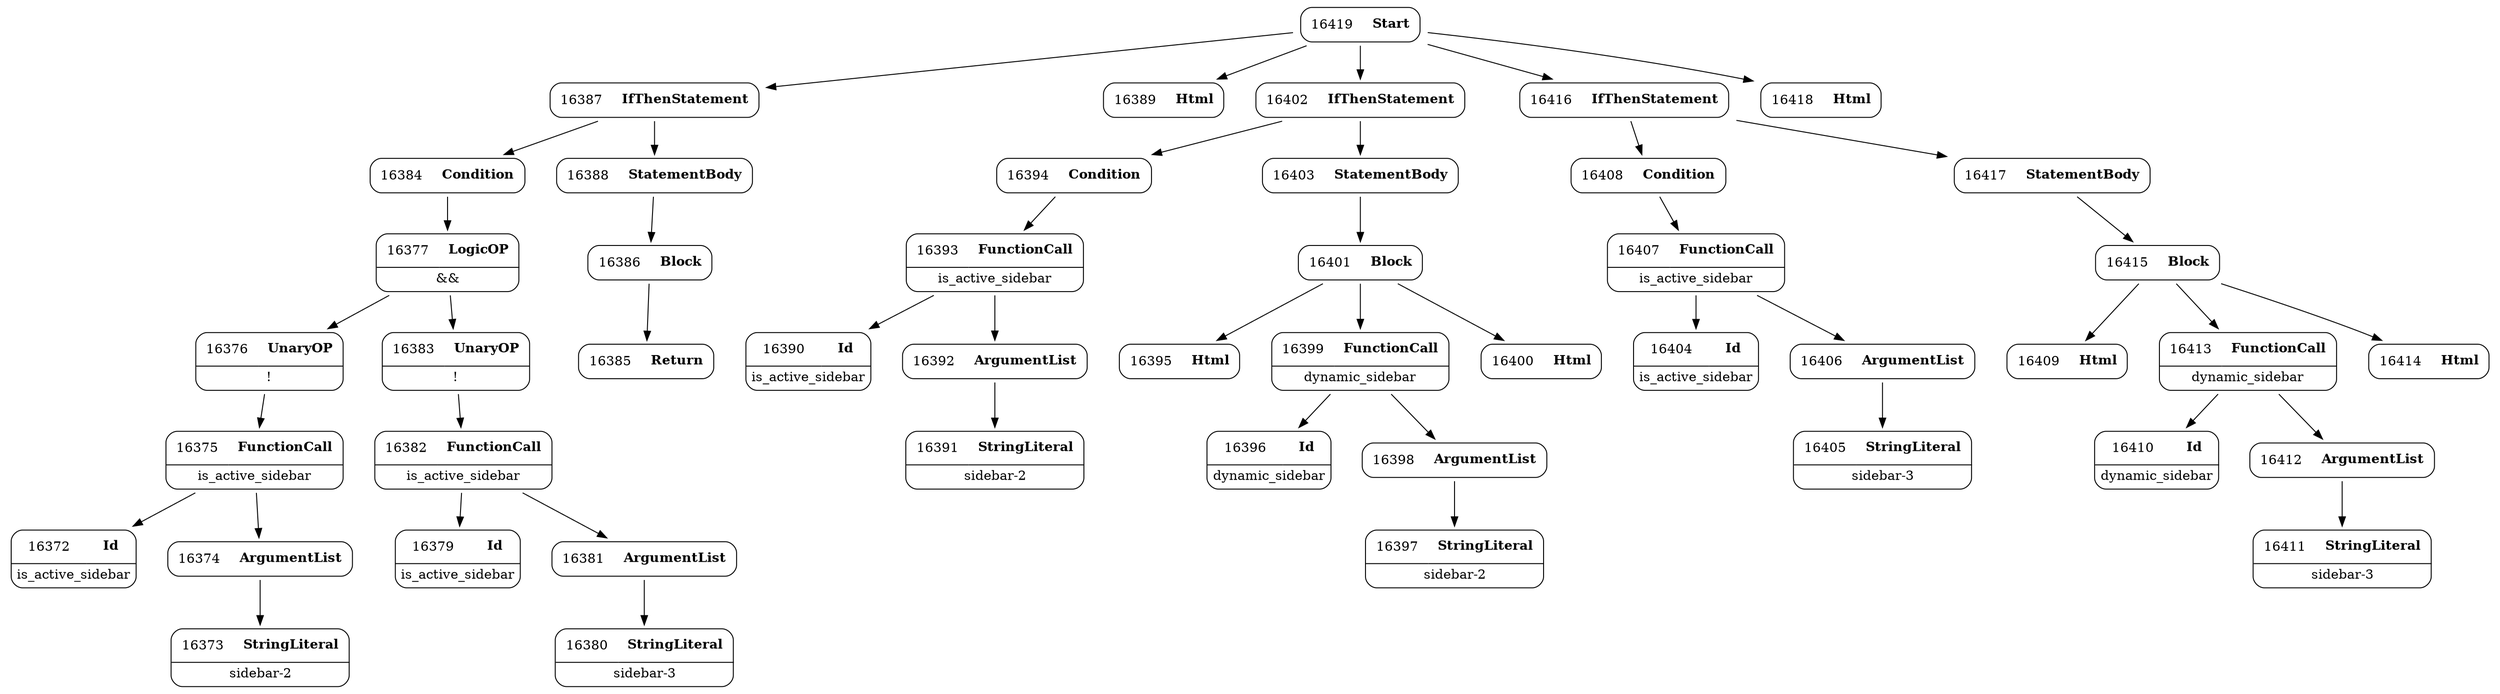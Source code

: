 digraph ast {
node [shape=none];
16384 [label=<<TABLE border='1' cellspacing='0' cellpadding='10' style='rounded' ><TR><TD border='0'>16384</TD><TD border='0'><B>Condition</B></TD></TR></TABLE>>];
16384 -> 16377 [weight=2];
16385 [label=<<TABLE border='1' cellspacing='0' cellpadding='10' style='rounded' ><TR><TD border='0'>16385</TD><TD border='0'><B>Return</B></TD></TR></TABLE>>];
16386 [label=<<TABLE border='1' cellspacing='0' cellpadding='10' style='rounded' ><TR><TD border='0'>16386</TD><TD border='0'><B>Block</B></TD></TR></TABLE>>];
16386 -> 16385 [weight=2];
16387 [label=<<TABLE border='1' cellspacing='0' cellpadding='10' style='rounded' ><TR><TD border='0'>16387</TD><TD border='0'><B>IfThenStatement</B></TD></TR></TABLE>>];
16387 -> 16384 [weight=2];
16387 -> 16388 [weight=2];
16388 [label=<<TABLE border='1' cellspacing='0' cellpadding='10' style='rounded' ><TR><TD border='0'>16388</TD><TD border='0'><B>StatementBody</B></TD></TR></TABLE>>];
16388 -> 16386 [weight=2];
16389 [label=<<TABLE border='1' cellspacing='0' cellpadding='10' style='rounded' ><TR><TD border='0'>16389</TD><TD border='0'><B>Html</B></TD></TR></TABLE>>];
16390 [label=<<TABLE border='1' cellspacing='0' cellpadding='10' style='rounded' ><TR><TD border='0'>16390</TD><TD border='0'><B>Id</B></TD></TR><HR/><TR><TD border='0' cellpadding='5' colspan='2'>is_active_sidebar</TD></TR></TABLE>>];
16391 [label=<<TABLE border='1' cellspacing='0' cellpadding='10' style='rounded' ><TR><TD border='0'>16391</TD><TD border='0'><B>StringLiteral</B></TD></TR><HR/><TR><TD border='0' cellpadding='5' colspan='2'>sidebar-2</TD></TR></TABLE>>];
16392 [label=<<TABLE border='1' cellspacing='0' cellpadding='10' style='rounded' ><TR><TD border='0'>16392</TD><TD border='0'><B>ArgumentList</B></TD></TR></TABLE>>];
16392 -> 16391 [weight=2];
16393 [label=<<TABLE border='1' cellspacing='0' cellpadding='10' style='rounded' ><TR><TD border='0'>16393</TD><TD border='0'><B>FunctionCall</B></TD></TR><HR/><TR><TD border='0' cellpadding='5' colspan='2'>is_active_sidebar</TD></TR></TABLE>>];
16393 -> 16390 [weight=2];
16393 -> 16392 [weight=2];
16394 [label=<<TABLE border='1' cellspacing='0' cellpadding='10' style='rounded' ><TR><TD border='0'>16394</TD><TD border='0'><B>Condition</B></TD></TR></TABLE>>];
16394 -> 16393 [weight=2];
16395 [label=<<TABLE border='1' cellspacing='0' cellpadding='10' style='rounded' ><TR><TD border='0'>16395</TD><TD border='0'><B>Html</B></TD></TR></TABLE>>];
16396 [label=<<TABLE border='1' cellspacing='0' cellpadding='10' style='rounded' ><TR><TD border='0'>16396</TD><TD border='0'><B>Id</B></TD></TR><HR/><TR><TD border='0' cellpadding='5' colspan='2'>dynamic_sidebar</TD></TR></TABLE>>];
16397 [label=<<TABLE border='1' cellspacing='0' cellpadding='10' style='rounded' ><TR><TD border='0'>16397</TD><TD border='0'><B>StringLiteral</B></TD></TR><HR/><TR><TD border='0' cellpadding='5' colspan='2'>sidebar-2</TD></TR></TABLE>>];
16398 [label=<<TABLE border='1' cellspacing='0' cellpadding='10' style='rounded' ><TR><TD border='0'>16398</TD><TD border='0'><B>ArgumentList</B></TD></TR></TABLE>>];
16398 -> 16397 [weight=2];
16399 [label=<<TABLE border='1' cellspacing='0' cellpadding='10' style='rounded' ><TR><TD border='0'>16399</TD><TD border='0'><B>FunctionCall</B></TD></TR><HR/><TR><TD border='0' cellpadding='5' colspan='2'>dynamic_sidebar</TD></TR></TABLE>>];
16399 -> 16396 [weight=2];
16399 -> 16398 [weight=2];
16400 [label=<<TABLE border='1' cellspacing='0' cellpadding='10' style='rounded' ><TR><TD border='0'>16400</TD><TD border='0'><B>Html</B></TD></TR></TABLE>>];
16401 [label=<<TABLE border='1' cellspacing='0' cellpadding='10' style='rounded' ><TR><TD border='0'>16401</TD><TD border='0'><B>Block</B></TD></TR></TABLE>>];
16401 -> 16395 [weight=2];
16401 -> 16399 [weight=2];
16401 -> 16400 [weight=2];
16402 [label=<<TABLE border='1' cellspacing='0' cellpadding='10' style='rounded' ><TR><TD border='0'>16402</TD><TD border='0'><B>IfThenStatement</B></TD></TR></TABLE>>];
16402 -> 16394 [weight=2];
16402 -> 16403 [weight=2];
16403 [label=<<TABLE border='1' cellspacing='0' cellpadding='10' style='rounded' ><TR><TD border='0'>16403</TD><TD border='0'><B>StatementBody</B></TD></TR></TABLE>>];
16403 -> 16401 [weight=2];
16404 [label=<<TABLE border='1' cellspacing='0' cellpadding='10' style='rounded' ><TR><TD border='0'>16404</TD><TD border='0'><B>Id</B></TD></TR><HR/><TR><TD border='0' cellpadding='5' colspan='2'>is_active_sidebar</TD></TR></TABLE>>];
16405 [label=<<TABLE border='1' cellspacing='0' cellpadding='10' style='rounded' ><TR><TD border='0'>16405</TD><TD border='0'><B>StringLiteral</B></TD></TR><HR/><TR><TD border='0' cellpadding='5' colspan='2'>sidebar-3</TD></TR></TABLE>>];
16406 [label=<<TABLE border='1' cellspacing='0' cellpadding='10' style='rounded' ><TR><TD border='0'>16406</TD><TD border='0'><B>ArgumentList</B></TD></TR></TABLE>>];
16406 -> 16405 [weight=2];
16407 [label=<<TABLE border='1' cellspacing='0' cellpadding='10' style='rounded' ><TR><TD border='0'>16407</TD><TD border='0'><B>FunctionCall</B></TD></TR><HR/><TR><TD border='0' cellpadding='5' colspan='2'>is_active_sidebar</TD></TR></TABLE>>];
16407 -> 16404 [weight=2];
16407 -> 16406 [weight=2];
16408 [label=<<TABLE border='1' cellspacing='0' cellpadding='10' style='rounded' ><TR><TD border='0'>16408</TD><TD border='0'><B>Condition</B></TD></TR></TABLE>>];
16408 -> 16407 [weight=2];
16409 [label=<<TABLE border='1' cellspacing='0' cellpadding='10' style='rounded' ><TR><TD border='0'>16409</TD><TD border='0'><B>Html</B></TD></TR></TABLE>>];
16410 [label=<<TABLE border='1' cellspacing='0' cellpadding='10' style='rounded' ><TR><TD border='0'>16410</TD><TD border='0'><B>Id</B></TD></TR><HR/><TR><TD border='0' cellpadding='5' colspan='2'>dynamic_sidebar</TD></TR></TABLE>>];
16411 [label=<<TABLE border='1' cellspacing='0' cellpadding='10' style='rounded' ><TR><TD border='0'>16411</TD><TD border='0'><B>StringLiteral</B></TD></TR><HR/><TR><TD border='0' cellpadding='5' colspan='2'>sidebar-3</TD></TR></TABLE>>];
16412 [label=<<TABLE border='1' cellspacing='0' cellpadding='10' style='rounded' ><TR><TD border='0'>16412</TD><TD border='0'><B>ArgumentList</B></TD></TR></TABLE>>];
16412 -> 16411 [weight=2];
16413 [label=<<TABLE border='1' cellspacing='0' cellpadding='10' style='rounded' ><TR><TD border='0'>16413</TD><TD border='0'><B>FunctionCall</B></TD></TR><HR/><TR><TD border='0' cellpadding='5' colspan='2'>dynamic_sidebar</TD></TR></TABLE>>];
16413 -> 16410 [weight=2];
16413 -> 16412 [weight=2];
16414 [label=<<TABLE border='1' cellspacing='0' cellpadding='10' style='rounded' ><TR><TD border='0'>16414</TD><TD border='0'><B>Html</B></TD></TR></TABLE>>];
16415 [label=<<TABLE border='1' cellspacing='0' cellpadding='10' style='rounded' ><TR><TD border='0'>16415</TD><TD border='0'><B>Block</B></TD></TR></TABLE>>];
16415 -> 16409 [weight=2];
16415 -> 16413 [weight=2];
16415 -> 16414 [weight=2];
16416 [label=<<TABLE border='1' cellspacing='0' cellpadding='10' style='rounded' ><TR><TD border='0'>16416</TD><TD border='0'><B>IfThenStatement</B></TD></TR></TABLE>>];
16416 -> 16408 [weight=2];
16416 -> 16417 [weight=2];
16417 [label=<<TABLE border='1' cellspacing='0' cellpadding='10' style='rounded' ><TR><TD border='0'>16417</TD><TD border='0'><B>StatementBody</B></TD></TR></TABLE>>];
16417 -> 16415 [weight=2];
16418 [label=<<TABLE border='1' cellspacing='0' cellpadding='10' style='rounded' ><TR><TD border='0'>16418</TD><TD border='0'><B>Html</B></TD></TR></TABLE>>];
16419 [label=<<TABLE border='1' cellspacing='0' cellpadding='10' style='rounded' ><TR><TD border='0'>16419</TD><TD border='0'><B>Start</B></TD></TR></TABLE>>];
16419 -> 16387 [weight=2];
16419 -> 16389 [weight=2];
16419 -> 16402 [weight=2];
16419 -> 16416 [weight=2];
16419 -> 16418 [weight=2];
16372 [label=<<TABLE border='1' cellspacing='0' cellpadding='10' style='rounded' ><TR><TD border='0'>16372</TD><TD border='0'><B>Id</B></TD></TR><HR/><TR><TD border='0' cellpadding='5' colspan='2'>is_active_sidebar</TD></TR></TABLE>>];
16373 [label=<<TABLE border='1' cellspacing='0' cellpadding='10' style='rounded' ><TR><TD border='0'>16373</TD><TD border='0'><B>StringLiteral</B></TD></TR><HR/><TR><TD border='0' cellpadding='5' colspan='2'>sidebar-2</TD></TR></TABLE>>];
16374 [label=<<TABLE border='1' cellspacing='0' cellpadding='10' style='rounded' ><TR><TD border='0'>16374</TD><TD border='0'><B>ArgumentList</B></TD></TR></TABLE>>];
16374 -> 16373 [weight=2];
16375 [label=<<TABLE border='1' cellspacing='0' cellpadding='10' style='rounded' ><TR><TD border='0'>16375</TD><TD border='0'><B>FunctionCall</B></TD></TR><HR/><TR><TD border='0' cellpadding='5' colspan='2'>is_active_sidebar</TD></TR></TABLE>>];
16375 -> 16372 [weight=2];
16375 -> 16374 [weight=2];
16376 [label=<<TABLE border='1' cellspacing='0' cellpadding='10' style='rounded' ><TR><TD border='0'>16376</TD><TD border='0'><B>UnaryOP</B></TD></TR><HR/><TR><TD border='0' cellpadding='5' colspan='2'>!</TD></TR></TABLE>>];
16376 -> 16375 [weight=2];
16377 [label=<<TABLE border='1' cellspacing='0' cellpadding='10' style='rounded' ><TR><TD border='0'>16377</TD><TD border='0'><B>LogicOP</B></TD></TR><HR/><TR><TD border='0' cellpadding='5' colspan='2'>&amp;&amp;</TD></TR></TABLE>>];
16377 -> 16376 [weight=2];
16377 -> 16383 [weight=2];
16379 [label=<<TABLE border='1' cellspacing='0' cellpadding='10' style='rounded' ><TR><TD border='0'>16379</TD><TD border='0'><B>Id</B></TD></TR><HR/><TR><TD border='0' cellpadding='5' colspan='2'>is_active_sidebar</TD></TR></TABLE>>];
16380 [label=<<TABLE border='1' cellspacing='0' cellpadding='10' style='rounded' ><TR><TD border='0'>16380</TD><TD border='0'><B>StringLiteral</B></TD></TR><HR/><TR><TD border='0' cellpadding='5' colspan='2'>sidebar-3</TD></TR></TABLE>>];
16381 [label=<<TABLE border='1' cellspacing='0' cellpadding='10' style='rounded' ><TR><TD border='0'>16381</TD><TD border='0'><B>ArgumentList</B></TD></TR></TABLE>>];
16381 -> 16380 [weight=2];
16382 [label=<<TABLE border='1' cellspacing='0' cellpadding='10' style='rounded' ><TR><TD border='0'>16382</TD><TD border='0'><B>FunctionCall</B></TD></TR><HR/><TR><TD border='0' cellpadding='5' colspan='2'>is_active_sidebar</TD></TR></TABLE>>];
16382 -> 16379 [weight=2];
16382 -> 16381 [weight=2];
16383 [label=<<TABLE border='1' cellspacing='0' cellpadding='10' style='rounded' ><TR><TD border='0'>16383</TD><TD border='0'><B>UnaryOP</B></TD></TR><HR/><TR><TD border='0' cellpadding='5' colspan='2'>!</TD></TR></TABLE>>];
16383 -> 16382 [weight=2];
}
